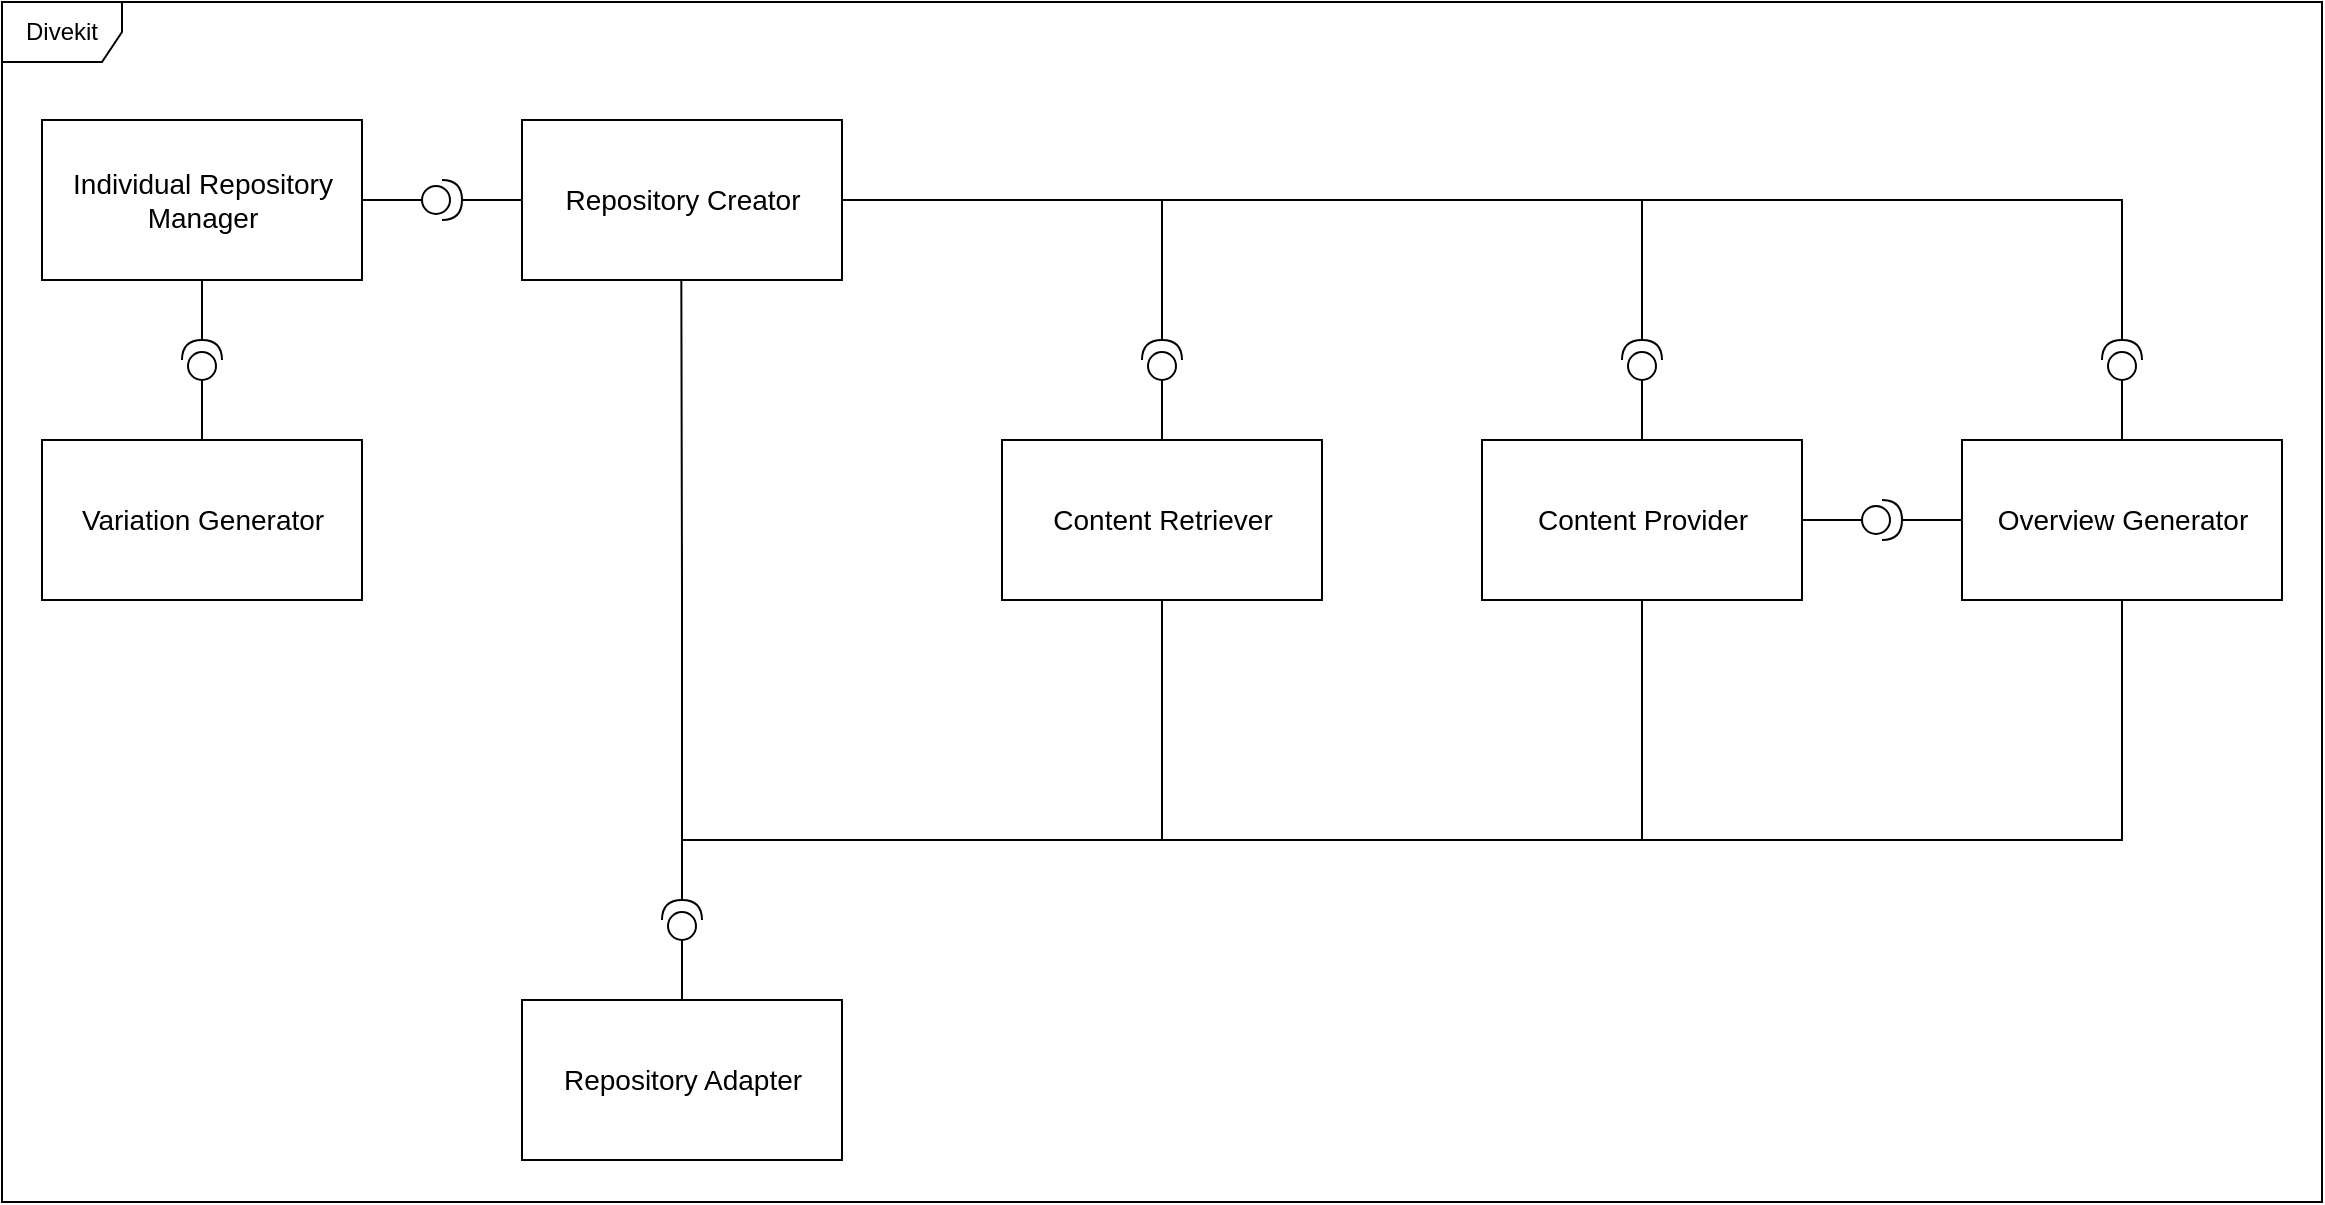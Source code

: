<mxfile version="14.8.5" type="device"><diagram id="x4fxnRg0wlHiPjYsORf6" name="Page-1"><mxGraphModel dx="1824" dy="914" grid="1" gridSize="10" guides="1" tooltips="1" connect="1" arrows="1" fold="1" page="1" pageScale="1" pageWidth="1654" pageHeight="1169" math="0" shadow="0"><root><mxCell id="0"/><mxCell id="1" parent="0"/><mxCell id="2OWq7mCZHCBYhvjhgOsb-50" value="Divekit" style="shape=umlFrame;whiteSpace=wrap;html=1;" vertex="1" parent="1"><mxGeometry x="20" y="220" width="1160" height="600" as="geometry"/></mxCell><mxCell id="2OWq7mCZHCBYhvjhgOsb-24" style="edgeStyle=orthogonalEdgeStyle;rounded=0;orthogonalLoop=1;jettySize=auto;html=1;exitX=1;exitY=0.5;exitDx=0;exitDy=0;entryX=1;entryY=0.5;entryDx=0;entryDy=0;entryPerimeter=0;endArrow=none;endFill=0;" edge="1" parent="1" source="2OWq7mCZHCBYhvjhgOsb-4" target="2OWq7mCZHCBYhvjhgOsb-14"><mxGeometry relative="1" as="geometry"><Array as="points"><mxPoint x="600" y="319"/><mxPoint x="600" y="389"/></Array></mxGeometry></mxCell><mxCell id="2OWq7mCZHCBYhvjhgOsb-69" style="edgeStyle=orthogonalEdgeStyle;rounded=0;orthogonalLoop=1;jettySize=auto;html=1;exitX=0;exitY=0.5;exitDx=0;exitDy=0;entryX=1;entryY=0.5;entryDx=0;entryDy=0;entryPerimeter=0;endArrow=none;endFill=0;" edge="1" parent="1" source="2OWq7mCZHCBYhvjhgOsb-4" target="2OWq7mCZHCBYhvjhgOsb-68"><mxGeometry relative="1" as="geometry"/></mxCell><mxCell id="2OWq7mCZHCBYhvjhgOsb-4" value="&lt;font style=&quot;font-size: 14px&quot;&gt;Repository Creator&lt;/font&gt;" style="html=1;" vertex="1" parent="1"><mxGeometry x="280" y="279" width="160" height="80" as="geometry"/></mxCell><mxCell id="2OWq7mCZHCBYhvjhgOsb-31" style="edgeStyle=orthogonalEdgeStyle;rounded=0;orthogonalLoop=1;jettySize=auto;html=1;exitX=0.5;exitY=1;exitDx=0;exitDy=0;entryX=1;entryY=0.5;entryDx=0;entryDy=0;entryPerimeter=0;endArrow=none;endFill=0;" edge="1" parent="1" source="2OWq7mCZHCBYhvjhgOsb-6" target="2OWq7mCZHCBYhvjhgOsb-18"><mxGeometry relative="1" as="geometry"><Array as="points"><mxPoint x="600" y="639"/><mxPoint x="360" y="639"/></Array></mxGeometry></mxCell><mxCell id="2OWq7mCZHCBYhvjhgOsb-6" value="&lt;font style=&quot;font-size: 14px&quot;&gt;Content Retriever&lt;/font&gt;" style="html=1;" vertex="1" parent="1"><mxGeometry x="520" y="439" width="160" height="80" as="geometry"/></mxCell><mxCell id="2OWq7mCZHCBYhvjhgOsb-40" style="edgeStyle=orthogonalEdgeStyle;rounded=0;orthogonalLoop=1;jettySize=auto;html=1;exitX=1;exitY=0.5;exitDx=0;exitDy=0;entryX=0;entryY=0.5;entryDx=0;entryDy=0;entryPerimeter=0;endArrow=none;endFill=0;" edge="1" parent="1" source="2OWq7mCZHCBYhvjhgOsb-7" target="2OWq7mCZHCBYhvjhgOsb-39"><mxGeometry relative="1" as="geometry"/></mxCell><mxCell id="2OWq7mCZHCBYhvjhgOsb-44" style="edgeStyle=orthogonalEdgeStyle;rounded=0;orthogonalLoop=1;jettySize=auto;html=1;exitX=0.5;exitY=1;exitDx=0;exitDy=0;endArrow=none;endFill=0;" edge="1" parent="1" source="2OWq7mCZHCBYhvjhgOsb-7"><mxGeometry relative="1" as="geometry"><mxPoint x="560" y="639" as="targetPoint"/><Array as="points"><mxPoint x="1040" y="639"/><mxPoint x="560" y="639"/></Array></mxGeometry></mxCell><mxCell id="2OWq7mCZHCBYhvjhgOsb-7" value="&lt;font style=&quot;font-size: 14px&quot;&gt;Content Provider&lt;/font&gt;" style="html=1;" vertex="1" parent="1"><mxGeometry x="760" y="439" width="160" height="80" as="geometry"/></mxCell><mxCell id="2OWq7mCZHCBYhvjhgOsb-45" style="edgeStyle=orthogonalEdgeStyle;rounded=0;orthogonalLoop=1;jettySize=auto;html=1;exitX=0.5;exitY=1;exitDx=0;exitDy=0;endArrow=none;endFill=0;" edge="1" parent="1" source="2OWq7mCZHCBYhvjhgOsb-8"><mxGeometry relative="1" as="geometry"><mxPoint x="840" y="579" as="targetPoint"/><Array as="points"><mxPoint x="1080" y="639"/><mxPoint x="840" y="639"/></Array></mxGeometry></mxCell><mxCell id="2OWq7mCZHCBYhvjhgOsb-8" value="&lt;font style=&quot;font-size: 14px&quot;&gt;Overview Generator&lt;/font&gt;" style="html=1;" vertex="1" parent="1"><mxGeometry x="1000" y="439" width="160" height="80" as="geometry"/></mxCell><mxCell id="2OWq7mCZHCBYhvjhgOsb-52" style="edgeStyle=orthogonalEdgeStyle;rounded=0;orthogonalLoop=1;jettySize=auto;html=1;exitX=0.5;exitY=0;exitDx=0;exitDy=0;entryX=0;entryY=0.5;entryDx=0;entryDy=0;entryPerimeter=0;endArrow=none;endFill=0;" edge="1" parent="1" source="2OWq7mCZHCBYhvjhgOsb-10" target="2OWq7mCZHCBYhvjhgOsb-18"><mxGeometry relative="1" as="geometry"/></mxCell><mxCell id="2OWq7mCZHCBYhvjhgOsb-10" value="&lt;font style=&quot;font-size: 14px&quot;&gt;Repository Adapter&lt;/font&gt;" style="html=1;" vertex="1" parent="1"><mxGeometry x="280" y="719" width="160" height="80" as="geometry"/></mxCell><mxCell id="2OWq7mCZHCBYhvjhgOsb-27" style="edgeStyle=orthogonalEdgeStyle;rounded=0;orthogonalLoop=1;jettySize=auto;html=1;exitX=0;exitY=0.5;exitDx=0;exitDy=0;exitPerimeter=0;entryX=0.5;entryY=0;entryDx=0;entryDy=0;endArrow=none;endFill=0;" edge="1" parent="1" source="2OWq7mCZHCBYhvjhgOsb-14" target="2OWq7mCZHCBYhvjhgOsb-6"><mxGeometry relative="1" as="geometry"/></mxCell><mxCell id="2OWq7mCZHCBYhvjhgOsb-14" value="" style="shape=providedRequiredInterface;html=1;verticalLabelPosition=bottom;direction=north;" vertex="1" parent="1"><mxGeometry x="590" y="389" width="20" height="20" as="geometry"/></mxCell><mxCell id="2OWq7mCZHCBYhvjhgOsb-25" style="edgeStyle=orthogonalEdgeStyle;rounded=0;orthogonalLoop=1;jettySize=auto;html=1;exitX=1;exitY=0.5;exitDx=0;exitDy=0;exitPerimeter=0;endArrow=none;endFill=0;" edge="1" parent="1" source="2OWq7mCZHCBYhvjhgOsb-16"><mxGeometry relative="1" as="geometry"><mxPoint x="560.0" y="319.0" as="targetPoint"/><Array as="points"><mxPoint x="840" y="319"/></Array></mxGeometry></mxCell><mxCell id="2OWq7mCZHCBYhvjhgOsb-28" style="edgeStyle=orthogonalEdgeStyle;rounded=0;orthogonalLoop=1;jettySize=auto;html=1;exitX=0;exitY=0.5;exitDx=0;exitDy=0;exitPerimeter=0;entryX=0.5;entryY=0;entryDx=0;entryDy=0;endArrow=none;endFill=0;" edge="1" parent="1" source="2OWq7mCZHCBYhvjhgOsb-16" target="2OWq7mCZHCBYhvjhgOsb-7"><mxGeometry relative="1" as="geometry"/></mxCell><mxCell id="2OWq7mCZHCBYhvjhgOsb-16" value="" style="shape=providedRequiredInterface;html=1;verticalLabelPosition=bottom;direction=north;" vertex="1" parent="1"><mxGeometry x="830" y="389" width="20" height="20" as="geometry"/></mxCell><mxCell id="2OWq7mCZHCBYhvjhgOsb-26" style="edgeStyle=orthogonalEdgeStyle;rounded=0;orthogonalLoop=1;jettySize=auto;html=1;exitX=1;exitY=0.5;exitDx=0;exitDy=0;exitPerimeter=0;endArrow=none;endFill=0;" edge="1" parent="1" source="2OWq7mCZHCBYhvjhgOsb-17"><mxGeometry relative="1" as="geometry"><mxPoint x="800" y="319.0" as="targetPoint"/><Array as="points"><mxPoint x="1080" y="319"/></Array></mxGeometry></mxCell><mxCell id="2OWq7mCZHCBYhvjhgOsb-29" style="edgeStyle=orthogonalEdgeStyle;rounded=0;orthogonalLoop=1;jettySize=auto;html=1;exitX=0;exitY=0.5;exitDx=0;exitDy=0;exitPerimeter=0;entryX=0.5;entryY=0;entryDx=0;entryDy=0;endArrow=none;endFill=0;" edge="1" parent="1" source="2OWq7mCZHCBYhvjhgOsb-17" target="2OWq7mCZHCBYhvjhgOsb-8"><mxGeometry relative="1" as="geometry"/></mxCell><mxCell id="2OWq7mCZHCBYhvjhgOsb-17" value="" style="shape=providedRequiredInterface;html=1;verticalLabelPosition=bottom;direction=north;" vertex="1" parent="1"><mxGeometry x="1070" y="389" width="20" height="20" as="geometry"/></mxCell><mxCell id="2OWq7mCZHCBYhvjhgOsb-30" style="edgeStyle=orthogonalEdgeStyle;rounded=0;orthogonalLoop=1;jettySize=auto;html=1;exitX=1;exitY=0.5;exitDx=0;exitDy=0;exitPerimeter=0;endArrow=none;endFill=0;" edge="1" parent="1" source="2OWq7mCZHCBYhvjhgOsb-18"><mxGeometry relative="1" as="geometry"><mxPoint x="359.667" y="359.0" as="targetPoint"/></mxGeometry></mxCell><mxCell id="2OWq7mCZHCBYhvjhgOsb-18" value="" style="shape=providedRequiredInterface;html=1;verticalLabelPosition=bottom;direction=north;" vertex="1" parent="1"><mxGeometry x="350" y="669" width="20" height="20" as="geometry"/></mxCell><mxCell id="2OWq7mCZHCBYhvjhgOsb-41" style="edgeStyle=orthogonalEdgeStyle;rounded=0;orthogonalLoop=1;jettySize=auto;html=1;exitX=1;exitY=0.5;exitDx=0;exitDy=0;exitPerimeter=0;entryX=0;entryY=0.5;entryDx=0;entryDy=0;endArrow=none;endFill=0;" edge="1" parent="1" source="2OWq7mCZHCBYhvjhgOsb-39" target="2OWq7mCZHCBYhvjhgOsb-8"><mxGeometry relative="1" as="geometry"/></mxCell><mxCell id="2OWq7mCZHCBYhvjhgOsb-39" value="" style="shape=providedRequiredInterface;html=1;verticalLabelPosition=bottom;direction=north;rotation=90;" vertex="1" parent="1"><mxGeometry x="950" y="469" width="20" height="20" as="geometry"/></mxCell><mxCell id="2OWq7mCZHCBYhvjhgOsb-70" style="edgeStyle=orthogonalEdgeStyle;rounded=0;orthogonalLoop=1;jettySize=auto;html=1;exitX=1;exitY=0.5;exitDx=0;exitDy=0;entryX=0;entryY=0.5;entryDx=0;entryDy=0;entryPerimeter=0;endArrow=none;endFill=0;" edge="1" parent="1" source="2OWq7mCZHCBYhvjhgOsb-65" target="2OWq7mCZHCBYhvjhgOsb-68"><mxGeometry relative="1" as="geometry"/></mxCell><mxCell id="2OWq7mCZHCBYhvjhgOsb-71" style="edgeStyle=orthogonalEdgeStyle;rounded=0;orthogonalLoop=1;jettySize=auto;html=1;exitX=0.5;exitY=1;exitDx=0;exitDy=0;entryX=1;entryY=0.5;entryDx=0;entryDy=0;entryPerimeter=0;endArrow=none;endFill=0;" edge="1" parent="1" source="2OWq7mCZHCBYhvjhgOsb-65" target="2OWq7mCZHCBYhvjhgOsb-67"><mxGeometry relative="1" as="geometry"/></mxCell><mxCell id="2OWq7mCZHCBYhvjhgOsb-65" value="&lt;font style=&quot;font-size: 14px&quot;&gt;Individual Repository&lt;br&gt;Manager&lt;/font&gt;" style="html=1;" vertex="1" parent="1"><mxGeometry x="40" y="279" width="160" height="80" as="geometry"/></mxCell><mxCell id="2OWq7mCZHCBYhvjhgOsb-72" style="edgeStyle=orthogonalEdgeStyle;rounded=0;orthogonalLoop=1;jettySize=auto;html=1;exitX=0.5;exitY=0;exitDx=0;exitDy=0;entryX=0;entryY=0.5;entryDx=0;entryDy=0;entryPerimeter=0;endArrow=none;endFill=0;" edge="1" parent="1" source="2OWq7mCZHCBYhvjhgOsb-66" target="2OWq7mCZHCBYhvjhgOsb-67"><mxGeometry relative="1" as="geometry"/></mxCell><mxCell id="2OWq7mCZHCBYhvjhgOsb-66" value="&lt;font style=&quot;font-size: 14px&quot;&gt;Variation Generator&lt;br&gt;&lt;/font&gt;" style="html=1;" vertex="1" parent="1"><mxGeometry x="40" y="439" width="160" height="80" as="geometry"/></mxCell><mxCell id="2OWq7mCZHCBYhvjhgOsb-67" value="" style="shape=providedRequiredInterface;html=1;verticalLabelPosition=bottom;direction=north;" vertex="1" parent="1"><mxGeometry x="110" y="389" width="20" height="20" as="geometry"/></mxCell><mxCell id="2OWq7mCZHCBYhvjhgOsb-68" value="" style="shape=providedRequiredInterface;html=1;verticalLabelPosition=bottom;direction=north;rotation=90;" vertex="1" parent="1"><mxGeometry x="230" y="309" width="20" height="20" as="geometry"/></mxCell></root></mxGraphModel></diagram></mxfile>
